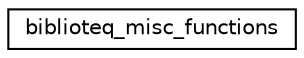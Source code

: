digraph "Graphical Class Hierarchy"
{
  edge [fontname="Helvetica",fontsize="10",labelfontname="Helvetica",labelfontsize="10"];
  node [fontname="Helvetica",fontsize="10",shape=record];
  rankdir="LR";
  Node0 [label="biblioteq_misc_functions",height=0.2,width=0.4,color="black", fillcolor="white", style="filled",URL="$classbiblioteq__misc__functions.html"];
}
